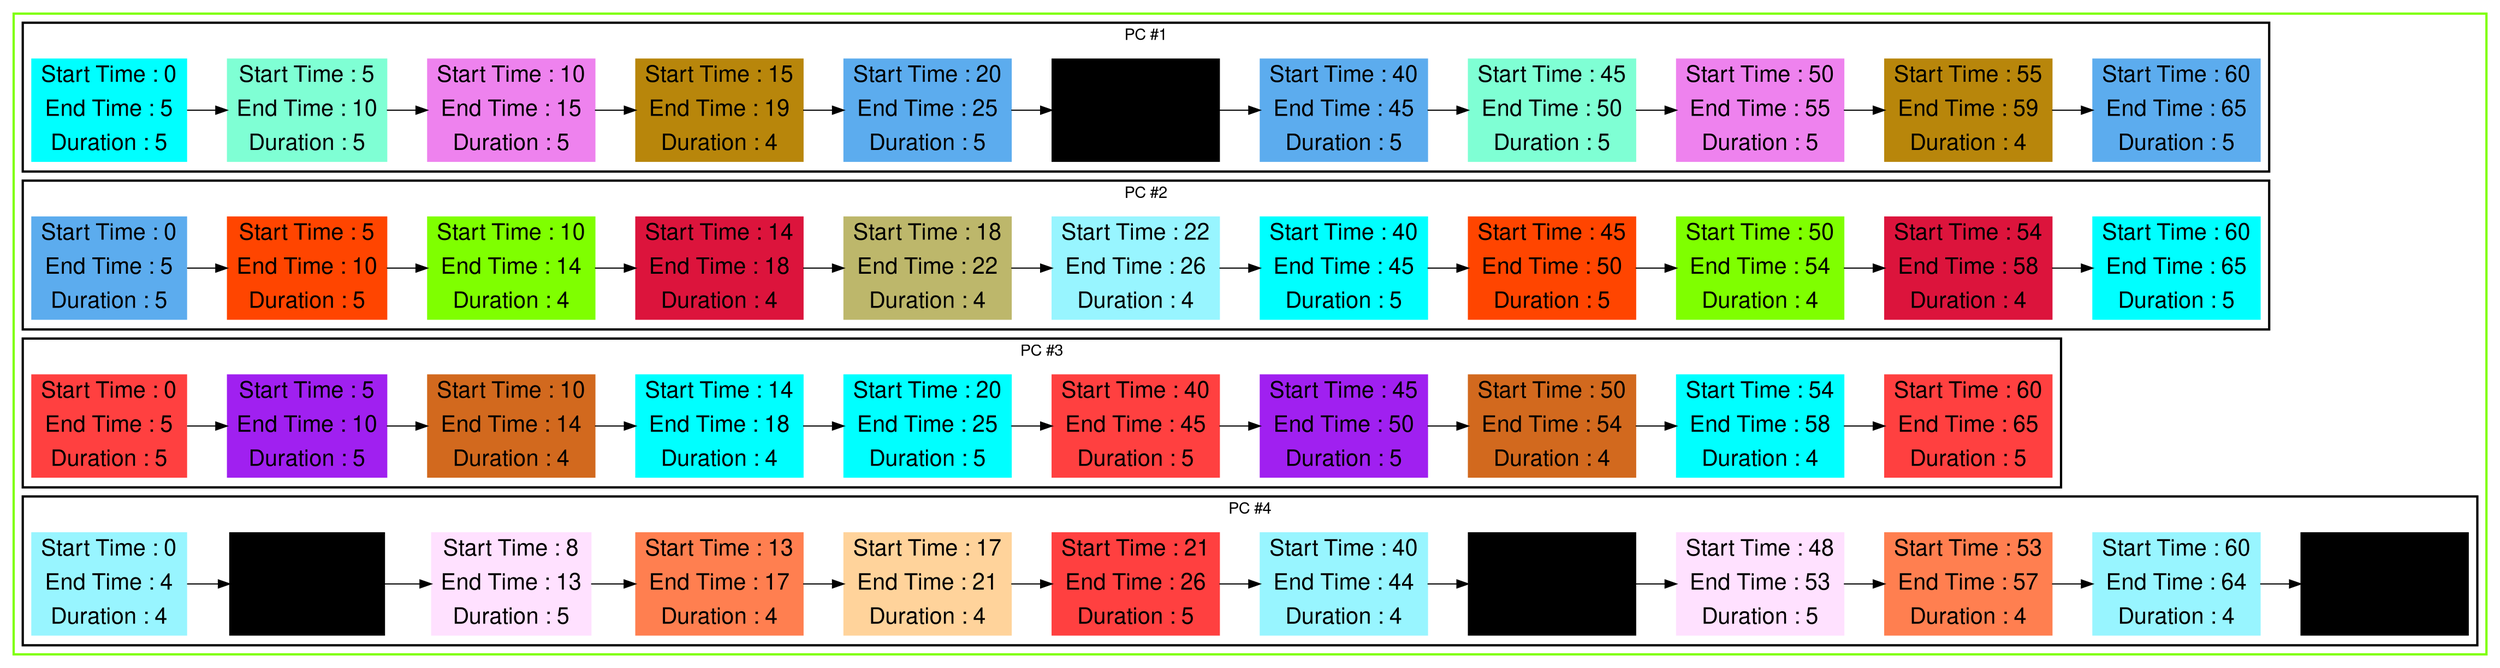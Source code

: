 digraph G {

fontname="Helvetica,Arial,sans-serif"
node [fontname="Helvetica,Arial,sans-serif"]
edge [fontname="Helvetica,Arial,sans-serif"]
graph [rankdir = "LR"];
node [fontsize = "20" shape = "ellipse"];

    subgraph cluster_Mod_0{
        color =chartreuse
        style = bold
        subgraph cluster_0{
           node [style=filled]
           color = black


            "node4" [
               label = "Start Time : 0 | End Time : 5 | Duration : 5"
               shape = "record"
               color = aqua
            ]

            "node8" [
               label = "Start Time : 5 | End Time : 10 | Duration : 5"
               shape = "record"
               color = aquamarine
            ]

            "node16" [
               label = "Start Time : 10 | End Time : 15 | Duration : 5"
               shape = "record"
               color = violet
            ]

            "node41" [
               label = "Start Time : 15 | End Time : 19 | Duration : 4"
               shape = "record"
               color = darkgoldenrod
            ]

            "node1" [
               label = "Start Time : 20 | End Time : 25 | Duration : 5"
               shape = "record"
               color = steelblue2
            ]

            "node34" [
               label = "Start Time : 25 | End Time : 29 | Duration : 4"
               shape = "record"
               color = cornflower
            ]

            "node2" [
               label = "Start Time : 40 | End Time : 45 | Duration : 5"
               shape = "record"
               color = steelblue2
            ]

            "node9" [
               label = "Start Time : 45 | End Time : 50 | Duration : 5"
               shape = "record"
               color = aquamarine
            ]

            "node17" [
               label = "Start Time : 50 | End Time : 55 | Duration : 5"
               shape = "record"
               color = violet
            ]

            "node42" [
               label = "Start Time : 55 | End Time : 59 | Duration : 4"
               shape = "record"
               color = darkgoldenrod
            ]

            "node3" [
               label = "Start Time : 60 | End Time : 65 | Duration : 5"
               shape = "record"
               color = steelblue2
            ]

            node4 -> node8 -> node16 -> node41 -> node1 -> node34 -> node2 -> node9 -> node17 -> node42 -> node3

            label = "PC #1"

        }
        subgraph cluster_1{
           node [style=filled]
           color = black


            "node0" [
               label = "Start Time : 0 | End Time : 5 | Duration : 5"
               shape = "record"
               color = steelblue2
            ]

            "node10" [
               label = "Start Time : 5 | End Time : 10 | Duration : 5"
               shape = "record"
               color = orangered1
            ]

            "node27" [
               label = "Start Time : 10 | End Time : 14 | Duration : 4"
               shape = "record"
               color = chartreuse
            ]

            "node37" [
               label = "Start Time : 14 | End Time : 18 | Duration : 4"
               shape = "record"
               color = crimson
            ]

            "node43" [
               label = "Start Time : 18 | End Time : 22 | Duration : 4"
               shape = "record"
               color = darkkhaki
            ]

            "node24" [
               label = "Start Time : 22 | End Time : 26 | Duration : 4"
               shape = "record"
               color = cadetblue1
            ]

            "node6" [
               label = "Start Time : 40 | End Time : 45 | Duration : 5"
               shape = "record"
               color = aqua
            ]

            "node11" [
               label = "Start Time : 45 | End Time : 50 | Duration : 5"
               shape = "record"
               color = orangered1
            ]

            "node28" [
               label = "Start Time : 50 | End Time : 54 | Duration : 4"
               shape = "record"
               color = chartreuse
            ]

            "node38" [
               label = "Start Time : 54 | End Time : 58 | Duration : 4"
               shape = "record"
               color = crimson
            ]

            "node7" [
               label = "Start Time : 60 | End Time : 65 | Duration : 5"
               shape = "record"
               color = aqua
            ]

            node0 -> node10 -> node27 -> node37 -> node43 -> node24 -> node6 -> node11 -> node28 -> node38 -> node7

            label = "PC #2"

        }
        subgraph cluster_2{
           node [style=filled]
           color = black


            "node18" [
               label = "Start Time : 0 | End Time : 5 | Duration : 5"
               shape = "record"
               color = brown1
            ]

            "node12" [
               label = "Start Time : 5 | End Time : 10 | Duration : 5"
               shape = "record"
               color = x11purple
            ]

            "node29" [
               label = "Start Time : 10 | End Time : 14 | Duration : 4"
               shape = "record"
               color = chocolate
            ]

            "node39" [
               label = "Start Time : 14 | End Time : 18 | Duration : 4"
               shape = "record"
               color = cyan
            ]

            "node5" [
               label = "Start Time : 20 | End Time : 25 | Duration : 5"
               shape = "record"
               color = aqua
            ]

            "node20" [
               label = "Start Time : 40 | End Time : 45 | Duration : 5"
               shape = "record"
               color = brown1
            ]

            "node13" [
               label = "Start Time : 45 | End Time : 50 | Duration : 5"
               shape = "record"
               color = x11purple
            ]

            "node30" [
               label = "Start Time : 50 | End Time : 54 | Duration : 4"
               shape = "record"
               color = chocolate
            ]

            "node40" [
               label = "Start Time : 54 | End Time : 58 | Duration : 4"
               shape = "record"
               color = cyan
            ]

            "node21" [
               label = "Start Time : 60 | End Time : 65 | Duration : 5"
               shape = "record"
               color = brown1
            ]

            node18 -> node12 -> node29 -> node39 -> node5 -> node20 -> node13 -> node30 -> node40 -> node21

            label = "PC #3"

        }
        subgraph cluster_3{
           node [style=filled]
           color = black


            "node23" [
               label = "Start Time : 0 | End Time : 4 | Duration : 4"
               shape = "record"
               color = cadetblue1
            ]

            "node33" [
               label = "Start Time : 4 | End Time : 8 | Duration : 4"
               shape = "record"
               color = cornflower
            ]

            "node14" [
               label = "Start Time : 8 | End Time : 13 | Duration : 5"
               shape = "record"
               color = thistle1
            ]

            "node31" [
               label = "Start Time : 13 | End Time : 17 | Duration : 4"
               shape = "record"
               color = coral
            ]

            "node22" [
               label = "Start Time : 17 | End Time : 21 | Duration : 4"
               shape = "record"
               color = burlywood1
            ]

            "node19" [
               label = "Start Time : 21 | End Time : 26 | Duration : 5"
               shape = "record"
               color = brown1
            ]

            "node25" [
               label = "Start Time : 40 | End Time : 44 | Duration : 4"
               shape = "record"
               color = cadetblue1
            ]

            "node35" [
               label = "Start Time : 44 | End Time : 48 | Duration : 4"
               shape = "record"
               color = cornflower
            ]

            "node15" [
               label = "Start Time : 48 | End Time : 53 | Duration : 5"
               shape = "record"
               color = thistle1
            ]

            "node32" [
               label = "Start Time : 53 | End Time : 57 | Duration : 4"
               shape = "record"
               color = coral
            ]

            "node26" [
               label = "Start Time : 60 | End Time : 64 | Duration : 4"
               shape = "record"
               color = cadetblue1
            ]

            "node36" [
               label = "Start Time : 64 | End Time : 68 | Duration : 4"
               shape = "record"
               color = cornflower
            ]

            node23 -> node33 -> node14 -> node31 -> node22 -> node19 -> node25 -> node35 -> node15 -> node32 -> node26 -> node36

            label = "PC #4"

        }
    }




}

